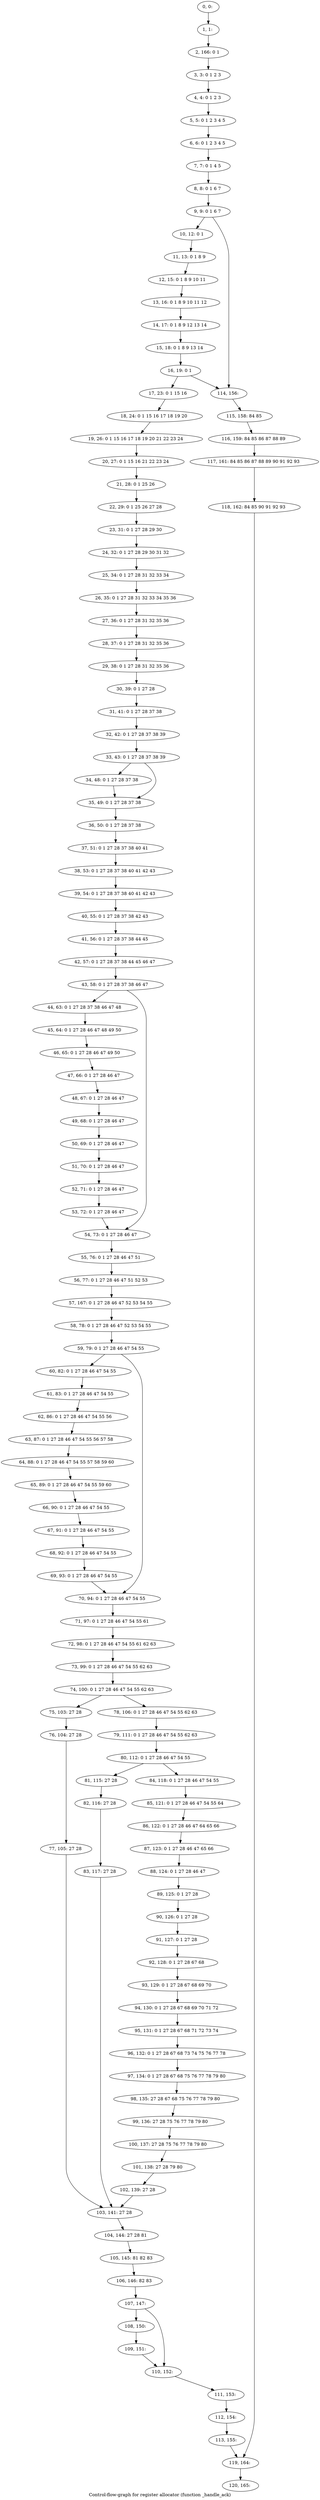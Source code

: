 digraph G {
graph [label="Control-flow-graph for register allocator (function _handle_ack)"]
0[label="0, 0: "];
1[label="1, 1: "];
2[label="2, 166: 0 1 "];
3[label="3, 3: 0 1 2 3 "];
4[label="4, 4: 0 1 2 3 "];
5[label="5, 5: 0 1 2 3 4 5 "];
6[label="6, 6: 0 1 2 3 4 5 "];
7[label="7, 7: 0 1 4 5 "];
8[label="8, 8: 0 1 6 7 "];
9[label="9, 9: 0 1 6 7 "];
10[label="10, 12: 0 1 "];
11[label="11, 13: 0 1 8 9 "];
12[label="12, 15: 0 1 8 9 10 11 "];
13[label="13, 16: 0 1 8 9 10 11 12 "];
14[label="14, 17: 0 1 8 9 12 13 14 "];
15[label="15, 18: 0 1 8 9 13 14 "];
16[label="16, 19: 0 1 "];
17[label="17, 23: 0 1 15 16 "];
18[label="18, 24: 0 1 15 16 17 18 19 20 "];
19[label="19, 26: 0 1 15 16 17 18 19 20 21 22 23 24 "];
20[label="20, 27: 0 1 15 16 21 22 23 24 "];
21[label="21, 28: 0 1 25 26 "];
22[label="22, 29: 0 1 25 26 27 28 "];
23[label="23, 31: 0 1 27 28 29 30 "];
24[label="24, 32: 0 1 27 28 29 30 31 32 "];
25[label="25, 34: 0 1 27 28 31 32 33 34 "];
26[label="26, 35: 0 1 27 28 31 32 33 34 35 36 "];
27[label="27, 36: 0 1 27 28 31 32 35 36 "];
28[label="28, 37: 0 1 27 28 31 32 35 36 "];
29[label="29, 38: 0 1 27 28 31 32 35 36 "];
30[label="30, 39: 0 1 27 28 "];
31[label="31, 41: 0 1 27 28 37 38 "];
32[label="32, 42: 0 1 27 28 37 38 39 "];
33[label="33, 43: 0 1 27 28 37 38 39 "];
34[label="34, 48: 0 1 27 28 37 38 "];
35[label="35, 49: 0 1 27 28 37 38 "];
36[label="36, 50: 0 1 27 28 37 38 "];
37[label="37, 51: 0 1 27 28 37 38 40 41 "];
38[label="38, 53: 0 1 27 28 37 38 40 41 42 43 "];
39[label="39, 54: 0 1 27 28 37 38 40 41 42 43 "];
40[label="40, 55: 0 1 27 28 37 38 42 43 "];
41[label="41, 56: 0 1 27 28 37 38 44 45 "];
42[label="42, 57: 0 1 27 28 37 38 44 45 46 47 "];
43[label="43, 58: 0 1 27 28 37 38 46 47 "];
44[label="44, 63: 0 1 27 28 37 38 46 47 48 "];
45[label="45, 64: 0 1 27 28 46 47 48 49 50 "];
46[label="46, 65: 0 1 27 28 46 47 49 50 "];
47[label="47, 66: 0 1 27 28 46 47 "];
48[label="48, 67: 0 1 27 28 46 47 "];
49[label="49, 68: 0 1 27 28 46 47 "];
50[label="50, 69: 0 1 27 28 46 47 "];
51[label="51, 70: 0 1 27 28 46 47 "];
52[label="52, 71: 0 1 27 28 46 47 "];
53[label="53, 72: 0 1 27 28 46 47 "];
54[label="54, 73: 0 1 27 28 46 47 "];
55[label="55, 76: 0 1 27 28 46 47 51 "];
56[label="56, 77: 0 1 27 28 46 47 51 52 53 "];
57[label="57, 167: 0 1 27 28 46 47 52 53 54 55 "];
58[label="58, 78: 0 1 27 28 46 47 52 53 54 55 "];
59[label="59, 79: 0 1 27 28 46 47 54 55 "];
60[label="60, 82: 0 1 27 28 46 47 54 55 "];
61[label="61, 83: 0 1 27 28 46 47 54 55 "];
62[label="62, 86: 0 1 27 28 46 47 54 55 56 "];
63[label="63, 87: 0 1 27 28 46 47 54 55 56 57 58 "];
64[label="64, 88: 0 1 27 28 46 47 54 55 57 58 59 60 "];
65[label="65, 89: 0 1 27 28 46 47 54 55 59 60 "];
66[label="66, 90: 0 1 27 28 46 47 54 55 "];
67[label="67, 91: 0 1 27 28 46 47 54 55 "];
68[label="68, 92: 0 1 27 28 46 47 54 55 "];
69[label="69, 93: 0 1 27 28 46 47 54 55 "];
70[label="70, 94: 0 1 27 28 46 47 54 55 "];
71[label="71, 97: 0 1 27 28 46 47 54 55 61 "];
72[label="72, 98: 0 1 27 28 46 47 54 55 61 62 63 "];
73[label="73, 99: 0 1 27 28 46 47 54 55 62 63 "];
74[label="74, 100: 0 1 27 28 46 47 54 55 62 63 "];
75[label="75, 103: 27 28 "];
76[label="76, 104: 27 28 "];
77[label="77, 105: 27 28 "];
78[label="78, 106: 0 1 27 28 46 47 54 55 62 63 "];
79[label="79, 111: 0 1 27 28 46 47 54 55 62 63 "];
80[label="80, 112: 0 1 27 28 46 47 54 55 "];
81[label="81, 115: 27 28 "];
82[label="82, 116: 27 28 "];
83[label="83, 117: 27 28 "];
84[label="84, 118: 0 1 27 28 46 47 54 55 "];
85[label="85, 121: 0 1 27 28 46 47 54 55 64 "];
86[label="86, 122: 0 1 27 28 46 47 64 65 66 "];
87[label="87, 123: 0 1 27 28 46 47 65 66 "];
88[label="88, 124: 0 1 27 28 46 47 "];
89[label="89, 125: 0 1 27 28 "];
90[label="90, 126: 0 1 27 28 "];
91[label="91, 127: 0 1 27 28 "];
92[label="92, 128: 0 1 27 28 67 68 "];
93[label="93, 129: 0 1 27 28 67 68 69 70 "];
94[label="94, 130: 0 1 27 28 67 68 69 70 71 72 "];
95[label="95, 131: 0 1 27 28 67 68 71 72 73 74 "];
96[label="96, 132: 0 1 27 28 67 68 73 74 75 76 77 78 "];
97[label="97, 134: 0 1 27 28 67 68 75 76 77 78 79 80 "];
98[label="98, 135: 27 28 67 68 75 76 77 78 79 80 "];
99[label="99, 136: 27 28 75 76 77 78 79 80 "];
100[label="100, 137: 27 28 75 76 77 78 79 80 "];
101[label="101, 138: 27 28 79 80 "];
102[label="102, 139: 27 28 "];
103[label="103, 141: 27 28 "];
104[label="104, 144: 27 28 81 "];
105[label="105, 145: 81 82 83 "];
106[label="106, 146: 82 83 "];
107[label="107, 147: "];
108[label="108, 150: "];
109[label="109, 151: "];
110[label="110, 152: "];
111[label="111, 153: "];
112[label="112, 154: "];
113[label="113, 155: "];
114[label="114, 156: "];
115[label="115, 158: 84 85 "];
116[label="116, 159: 84 85 86 87 88 89 "];
117[label="117, 161: 84 85 86 87 88 89 90 91 92 93 "];
118[label="118, 162: 84 85 90 91 92 93 "];
119[label="119, 164: "];
120[label="120, 165: "];
0->1 ;
1->2 ;
2->3 ;
3->4 ;
4->5 ;
5->6 ;
6->7 ;
7->8 ;
8->9 ;
9->10 ;
9->114 ;
10->11 ;
11->12 ;
12->13 ;
13->14 ;
14->15 ;
15->16 ;
16->17 ;
16->114 ;
17->18 ;
18->19 ;
19->20 ;
20->21 ;
21->22 ;
22->23 ;
23->24 ;
24->25 ;
25->26 ;
26->27 ;
27->28 ;
28->29 ;
29->30 ;
30->31 ;
31->32 ;
32->33 ;
33->34 ;
33->35 ;
34->35 ;
35->36 ;
36->37 ;
37->38 ;
38->39 ;
39->40 ;
40->41 ;
41->42 ;
42->43 ;
43->44 ;
43->54 ;
44->45 ;
45->46 ;
46->47 ;
47->48 ;
48->49 ;
49->50 ;
50->51 ;
51->52 ;
52->53 ;
53->54 ;
54->55 ;
55->56 ;
56->57 ;
57->58 ;
58->59 ;
59->60 ;
59->70 ;
60->61 ;
61->62 ;
62->63 ;
63->64 ;
64->65 ;
65->66 ;
66->67 ;
67->68 ;
68->69 ;
69->70 ;
70->71 ;
71->72 ;
72->73 ;
73->74 ;
74->75 ;
74->78 ;
75->76 ;
76->77 ;
77->103 ;
78->79 ;
79->80 ;
80->81 ;
80->84 ;
81->82 ;
82->83 ;
83->103 ;
84->85 ;
85->86 ;
86->87 ;
87->88 ;
88->89 ;
89->90 ;
90->91 ;
91->92 ;
92->93 ;
93->94 ;
94->95 ;
95->96 ;
96->97 ;
97->98 ;
98->99 ;
99->100 ;
100->101 ;
101->102 ;
102->103 ;
103->104 ;
104->105 ;
105->106 ;
106->107 ;
107->108 ;
107->110 ;
108->109 ;
109->110 ;
110->111 ;
111->112 ;
112->113 ;
113->119 ;
114->115 ;
115->116 ;
116->117 ;
117->118 ;
118->119 ;
119->120 ;
}
